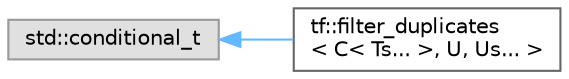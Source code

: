 digraph "类继承关系图"
{
 // LATEX_PDF_SIZE
  bgcolor="transparent";
  edge [fontname=Helvetica,fontsize=10,labelfontname=Helvetica,labelfontsize=10];
  node [fontname=Helvetica,fontsize=10,shape=box,height=0.2,width=0.4];
  rankdir="LR";
  Node0 [id="Node000000",label="std::conditional_t",height=0.2,width=0.4,color="grey60", fillcolor="#E0E0E0", style="filled",tooltip=" "];
  Node0 -> Node1 [id="edge6536_Node000000_Node000001",dir="back",color="steelblue1",style="solid",tooltip=" "];
  Node1 [id="Node000001",label="tf::filter_duplicates\l\< C\< Ts... \>, U, Us... \>",height=0.2,width=0.4,color="grey40", fillcolor="white", style="filled",URL="$structtf_1_1filter__duplicates_3_01_c_3_01_ts_8_8_8_01_4_00_01_u_00_01_us_8_8_8_01_4.html",tooltip=" "];
}
